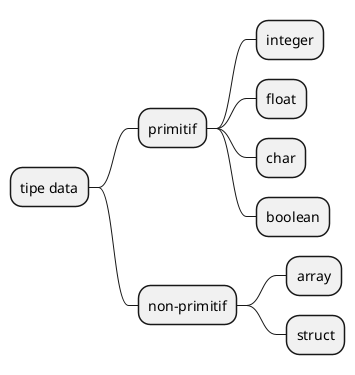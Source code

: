 @startmindmap (tipe data)
* tipe data
** primitif
*** integer
*** float
*** char
*** boolean
** non-primitif
*** array
*** struct
@endmindmap